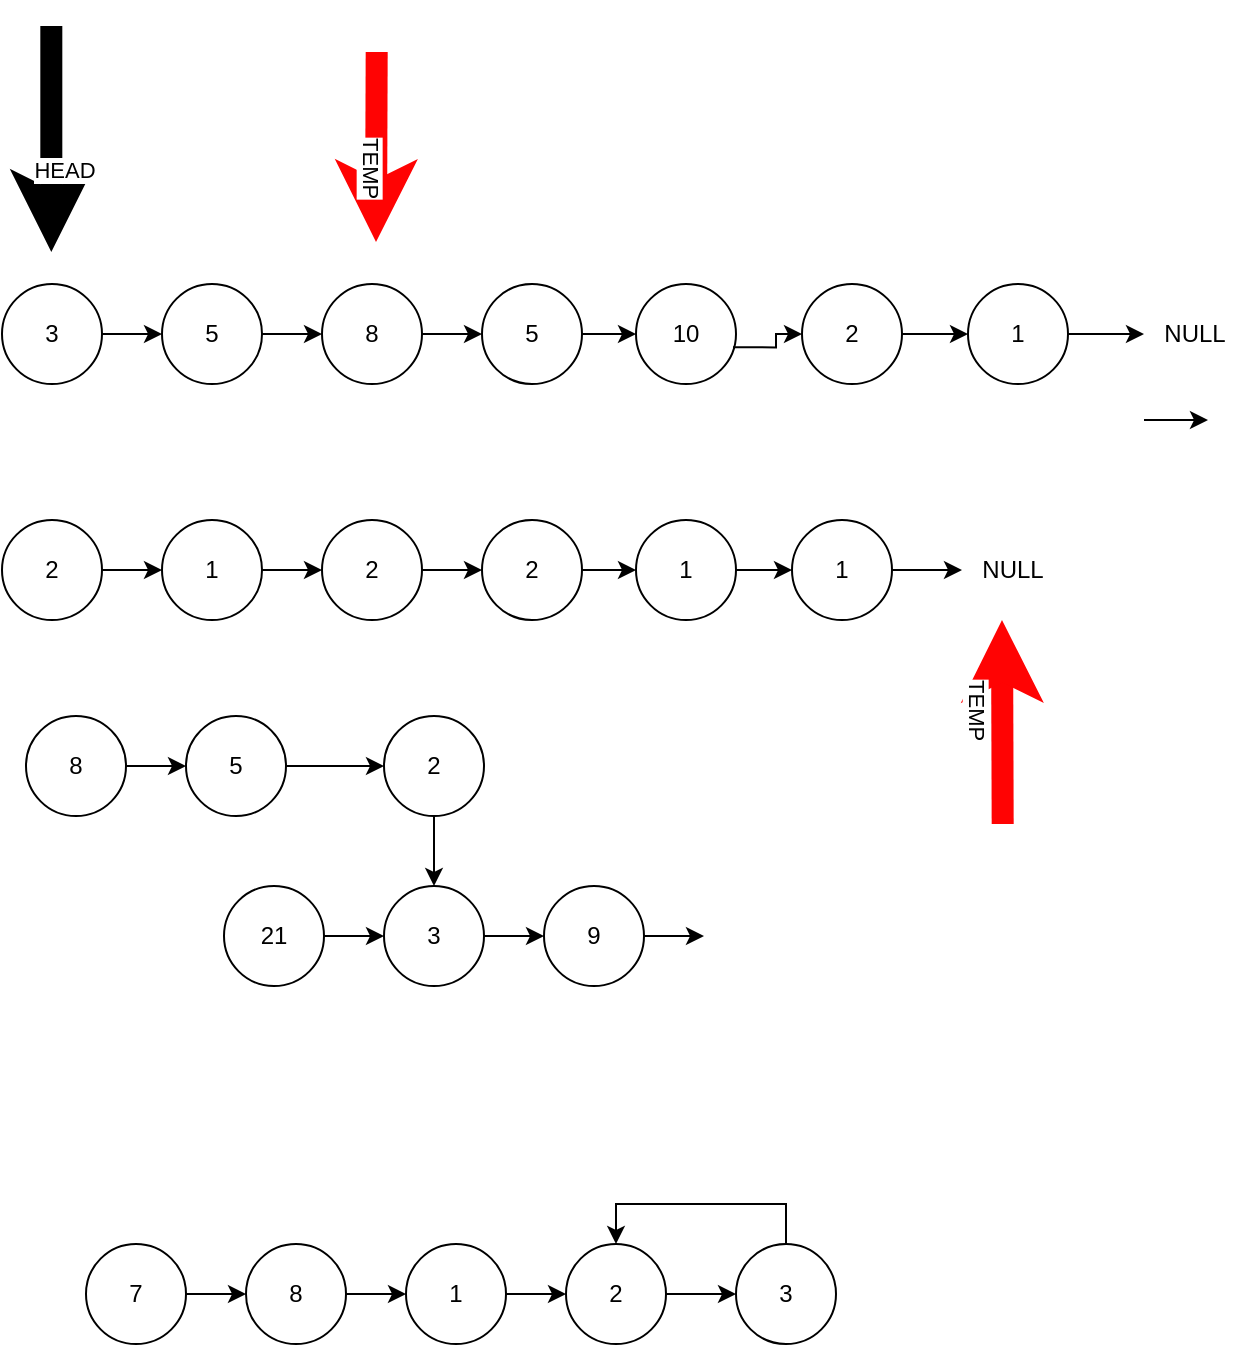 <mxfile version="13.7.9" type="device"><diagram id="JPSx7Y4_Qj-tPSwu2sH8" name="Page-1"><mxGraphModel dx="1012" dy="1154" grid="0" gridSize="10" guides="1" tooltips="1" connect="1" arrows="1" fold="1" page="1" pageScale="1" pageWidth="827" pageHeight="1169" math="0" shadow="0"><root><mxCell id="0"/><mxCell id="1" parent="0"/><mxCell id="sjVGZK_VOGGDVZyP9J_N-3" value="" style="edgeStyle=orthogonalEdgeStyle;rounded=0;orthogonalLoop=1;jettySize=auto;html=1;" parent="1" source="sjVGZK_VOGGDVZyP9J_N-1" target="sjVGZK_VOGGDVZyP9J_N-2" edge="1"><mxGeometry relative="1" as="geometry"/></mxCell><mxCell id="sjVGZK_VOGGDVZyP9J_N-1" value="3" style="ellipse;whiteSpace=wrap;html=1;aspect=fixed;" parent="1" vertex="1"><mxGeometry x="30" y="198" width="50" height="50" as="geometry"/></mxCell><mxCell id="sjVGZK_VOGGDVZyP9J_N-15" value="" style="edgeStyle=orthogonalEdgeStyle;rounded=0;orthogonalLoop=1;jettySize=auto;html=1;strokeWidth=1;" parent="1" source="sjVGZK_VOGGDVZyP9J_N-2" target="sjVGZK_VOGGDVZyP9J_N-4" edge="1"><mxGeometry relative="1" as="geometry"/></mxCell><mxCell id="sjVGZK_VOGGDVZyP9J_N-2" value="5" style="ellipse;whiteSpace=wrap;html=1;aspect=fixed;" parent="1" vertex="1"><mxGeometry x="110" y="198" width="50" height="50" as="geometry"/></mxCell><mxCell id="sjVGZK_VOGGDVZyP9J_N-19" value="" style="edgeStyle=orthogonalEdgeStyle;rounded=0;orthogonalLoop=1;jettySize=auto;html=1;strokeWidth=1;" parent="1" source="sjVGZK_VOGGDVZyP9J_N-4" target="sjVGZK_VOGGDVZyP9J_N-18" edge="1"><mxGeometry relative="1" as="geometry"/></mxCell><mxCell id="sjVGZK_VOGGDVZyP9J_N-4" value="8" style="ellipse;whiteSpace=wrap;html=1;aspect=fixed;" parent="1" vertex="1"><mxGeometry x="190" y="198" width="50" height="50" as="geometry"/></mxCell><mxCell id="sjVGZK_VOGGDVZyP9J_N-6" value="10" style="ellipse;whiteSpace=wrap;html=1;aspect=fixed;" parent="1" vertex="1"><mxGeometry x="347" y="198" width="50" height="50" as="geometry"/></mxCell><mxCell id="sjVGZK_VOGGDVZyP9J_N-8" value="" style="endArrow=classic;html=1;strokeWidth=11;" parent="1" edge="1"><mxGeometry width="50" height="50" relative="1" as="geometry"><mxPoint x="54.66" y="69" as="sourcePoint"/><mxPoint x="54.66" y="182" as="targetPoint"/></mxGeometry></mxCell><mxCell id="sjVGZK_VOGGDVZyP9J_N-25" value="HEAD" style="edgeLabel;html=1;align=center;verticalAlign=middle;resizable=0;points=[];" parent="sjVGZK_VOGGDVZyP9J_N-8" vertex="1" connectable="0"><mxGeometry x="0.327" y="3" relative="1" as="geometry"><mxPoint x="3.18" y="-3.72" as="offset"/></mxGeometry></mxCell><mxCell id="sjVGZK_VOGGDVZyP9J_N-11" value="NULL" style="text;html=1;align=center;verticalAlign=middle;resizable=0;points=[];autosize=1;" parent="1" vertex="1"><mxGeometry x="601" y="213" width="50" height="20" as="geometry"/></mxCell><mxCell id="sjVGZK_VOGGDVZyP9J_N-21" style="edgeStyle=orthogonalEdgeStyle;rounded=0;orthogonalLoop=1;jettySize=auto;html=1;entryX=0;entryY=0.5;entryDx=0;entryDy=0;strokeWidth=1;" parent="1" source="sjVGZK_VOGGDVZyP9J_N-18" target="sjVGZK_VOGGDVZyP9J_N-6" edge="1"><mxGeometry relative="1" as="geometry"/></mxCell><mxCell id="sjVGZK_VOGGDVZyP9J_N-18" value="5" style="ellipse;whiteSpace=wrap;html=1;aspect=fixed;" parent="1" vertex="1"><mxGeometry x="270" y="198" width="50" height="50" as="geometry"/></mxCell><mxCell id="sjVGZK_VOGGDVZyP9J_N-23" value="" style="endArrow=classic;html=1;strokeWidth=11;strokeColor=#FF0303;" parent="1" edge="1"><mxGeometry width="50" height="50" relative="1" as="geometry"><mxPoint x="217.34" y="82" as="sourcePoint"/><mxPoint x="217" y="177" as="targetPoint"/></mxGeometry></mxCell><mxCell id="sjVGZK_VOGGDVZyP9J_N-24" value="TEMP" style="edgeLabel;html=1;align=center;verticalAlign=middle;resizable=0;points=[];rotation=90;" parent="sjVGZK_VOGGDVZyP9J_N-23" vertex="1" connectable="0"><mxGeometry x="0.167" y="5" relative="1" as="geometry"><mxPoint x="-7.14" y="1.81" as="offset"/></mxGeometry></mxCell><mxCell id="QvCUmowXlzCv3Hoj8A3f-1" value="" style="edgeStyle=orthogonalEdgeStyle;rounded=0;orthogonalLoop=1;jettySize=auto;html=1;" edge="1" parent="1" source="QvCUmowXlzCv3Hoj8A3f-2" target="QvCUmowXlzCv3Hoj8A3f-4"><mxGeometry relative="1" as="geometry"/></mxCell><mxCell id="QvCUmowXlzCv3Hoj8A3f-2" value="2" style="ellipse;whiteSpace=wrap;html=1;aspect=fixed;" vertex="1" parent="1"><mxGeometry x="30" y="316" width="50" height="50" as="geometry"/></mxCell><mxCell id="QvCUmowXlzCv3Hoj8A3f-3" value="" style="edgeStyle=orthogonalEdgeStyle;rounded=0;orthogonalLoop=1;jettySize=auto;html=1;strokeWidth=1;" edge="1" parent="1" source="QvCUmowXlzCv3Hoj8A3f-4" target="QvCUmowXlzCv3Hoj8A3f-6"><mxGeometry relative="1" as="geometry"/></mxCell><mxCell id="QvCUmowXlzCv3Hoj8A3f-4" value="1" style="ellipse;whiteSpace=wrap;html=1;aspect=fixed;" vertex="1" parent="1"><mxGeometry x="110" y="316" width="50" height="50" as="geometry"/></mxCell><mxCell id="QvCUmowXlzCv3Hoj8A3f-5" value="" style="edgeStyle=orthogonalEdgeStyle;rounded=0;orthogonalLoop=1;jettySize=auto;html=1;strokeWidth=1;" edge="1" parent="1" source="QvCUmowXlzCv3Hoj8A3f-6" target="QvCUmowXlzCv3Hoj8A3f-13"><mxGeometry relative="1" as="geometry"/></mxCell><mxCell id="QvCUmowXlzCv3Hoj8A3f-6" value="2" style="ellipse;whiteSpace=wrap;html=1;aspect=fixed;" vertex="1" parent="1"><mxGeometry x="190" y="316" width="50" height="50" as="geometry"/></mxCell><mxCell id="QvCUmowXlzCv3Hoj8A3f-18" value="" style="edgeStyle=orthogonalEdgeStyle;rounded=0;orthogonalLoop=1;jettySize=auto;html=1;" edge="1" parent="1" source="QvCUmowXlzCv3Hoj8A3f-8" target="QvCUmowXlzCv3Hoj8A3f-17"><mxGeometry relative="1" as="geometry"/></mxCell><mxCell id="QvCUmowXlzCv3Hoj8A3f-8" value="1" style="ellipse;whiteSpace=wrap;html=1;aspect=fixed;" vertex="1" parent="1"><mxGeometry x="347" y="316" width="50" height="50" as="geometry"/></mxCell><mxCell id="QvCUmowXlzCv3Hoj8A3f-11" value="NULL" style="text;html=1;align=center;verticalAlign=middle;resizable=0;points=[];autosize=1;" vertex="1" parent="1"><mxGeometry x="510" y="331" width="50" height="20" as="geometry"/></mxCell><mxCell id="QvCUmowXlzCv3Hoj8A3f-12" style="edgeStyle=orthogonalEdgeStyle;rounded=0;orthogonalLoop=1;jettySize=auto;html=1;entryX=0;entryY=0.5;entryDx=0;entryDy=0;strokeWidth=1;" edge="1" parent="1" source="QvCUmowXlzCv3Hoj8A3f-13" target="QvCUmowXlzCv3Hoj8A3f-8"><mxGeometry relative="1" as="geometry"/></mxCell><mxCell id="QvCUmowXlzCv3Hoj8A3f-13" value="2" style="ellipse;whiteSpace=wrap;html=1;aspect=fixed;" vertex="1" parent="1"><mxGeometry x="270" y="316" width="50" height="50" as="geometry"/></mxCell><mxCell id="QvCUmowXlzCv3Hoj8A3f-15" value="" style="endArrow=classic;html=1;strokeWidth=11;strokeColor=#FF0303;" edge="1" parent="1"><mxGeometry width="50" height="50" relative="1" as="geometry"><mxPoint x="530.34" y="468" as="sourcePoint"/><mxPoint x="530" y="366.0" as="targetPoint"/></mxGeometry></mxCell><mxCell id="QvCUmowXlzCv3Hoj8A3f-16" value="TEMP" style="edgeLabel;html=1;align=center;verticalAlign=middle;resizable=0;points=[];rotation=90;" vertex="1" connectable="0" parent="QvCUmowXlzCv3Hoj8A3f-15"><mxGeometry x="0.167" y="5" relative="1" as="geometry"><mxPoint x="-7.14" y="1.81" as="offset"/></mxGeometry></mxCell><mxCell id="QvCUmowXlzCv3Hoj8A3f-19" value="" style="edgeStyle=orthogonalEdgeStyle;rounded=0;orthogonalLoop=1;jettySize=auto;html=1;" edge="1" parent="1" source="QvCUmowXlzCv3Hoj8A3f-17" target="QvCUmowXlzCv3Hoj8A3f-11"><mxGeometry relative="1" as="geometry"/></mxCell><mxCell id="QvCUmowXlzCv3Hoj8A3f-17" value="1" style="ellipse;whiteSpace=wrap;html=1;aspect=fixed;" vertex="1" parent="1"><mxGeometry x="425" y="316" width="50" height="50" as="geometry"/></mxCell><mxCell id="QvCUmowXlzCv3Hoj8A3f-20" value="" style="edgeStyle=orthogonalEdgeStyle;rounded=0;orthogonalLoop=1;jettySize=auto;html=1;exitX=0.97;exitY=0.633;exitDx=0;exitDy=0;exitPerimeter=0;" edge="1" parent="1" target="QvCUmowXlzCv3Hoj8A3f-22" source="sjVGZK_VOGGDVZyP9J_N-6"><mxGeometry relative="1" as="geometry"><mxPoint x="366.0" y="266.034" as="sourcePoint"/></mxGeometry></mxCell><mxCell id="QvCUmowXlzCv3Hoj8A3f-21" value="" style="edgeStyle=orthogonalEdgeStyle;rounded=0;orthogonalLoop=1;jettySize=auto;html=1;strokeWidth=1;" edge="1" parent="1" source="QvCUmowXlzCv3Hoj8A3f-22" target="QvCUmowXlzCv3Hoj8A3f-24"><mxGeometry relative="1" as="geometry"/></mxCell><mxCell id="QvCUmowXlzCv3Hoj8A3f-22" value="2" style="ellipse;whiteSpace=wrap;html=1;aspect=fixed;" vertex="1" parent="1"><mxGeometry x="430" y="198" width="50" height="50" as="geometry"/></mxCell><mxCell id="QvCUmowXlzCv3Hoj8A3f-23" value="" style="edgeStyle=orthogonalEdgeStyle;rounded=0;orthogonalLoop=1;jettySize=auto;html=1;strokeWidth=1;" edge="1" parent="1" source="QvCUmowXlzCv3Hoj8A3f-24" target="sjVGZK_VOGGDVZyP9J_N-11"><mxGeometry relative="1" as="geometry"><mxPoint x="576" y="241.0" as="targetPoint"/></mxGeometry></mxCell><mxCell id="QvCUmowXlzCv3Hoj8A3f-24" value="1" style="ellipse;whiteSpace=wrap;html=1;aspect=fixed;" vertex="1" parent="1"><mxGeometry x="513" y="198" width="50" height="50" as="geometry"/></mxCell><mxCell id="QvCUmowXlzCv3Hoj8A3f-26" style="edgeStyle=orthogonalEdgeStyle;rounded=0;orthogonalLoop=1;jettySize=auto;html=1;entryX=0;entryY=0.5;entryDx=0;entryDy=0;strokeWidth=1;" edge="1" parent="1"><mxGeometry relative="1" as="geometry"><mxPoint x="601" y="266.0" as="sourcePoint"/><mxPoint x="633.0" y="266.0" as="targetPoint"/></mxGeometry></mxCell><mxCell id="QvCUmowXlzCv3Hoj8A3f-39" style="edgeStyle=orthogonalEdgeStyle;rounded=0;orthogonalLoop=1;jettySize=auto;html=1;" edge="1" parent="1" source="QvCUmowXlzCv3Hoj8A3f-29" target="QvCUmowXlzCv3Hoj8A3f-31"><mxGeometry relative="1" as="geometry"/></mxCell><mxCell id="QvCUmowXlzCv3Hoj8A3f-29" value="5" style="ellipse;whiteSpace=wrap;html=1;aspect=fixed;" vertex="1" parent="1"><mxGeometry x="122" y="414" width="50" height="50" as="geometry"/></mxCell><mxCell id="QvCUmowXlzCv3Hoj8A3f-30" value="" style="edgeStyle=orthogonalEdgeStyle;rounded=0;orthogonalLoop=1;jettySize=auto;html=1;strokeWidth=1;entryX=0.5;entryY=0;entryDx=0;entryDy=0;" edge="1" source="QvCUmowXlzCv3Hoj8A3f-31" target="QvCUmowXlzCv3Hoj8A3f-37" parent="1"><mxGeometry relative="1" as="geometry"><mxPoint x="344" y="439" as="targetPoint"/></mxGeometry></mxCell><mxCell id="QvCUmowXlzCv3Hoj8A3f-31" value="2" style="ellipse;whiteSpace=wrap;html=1;aspect=fixed;" vertex="1" parent="1"><mxGeometry x="221" y="414" width="50" height="50" as="geometry"/></mxCell><mxCell id="QvCUmowXlzCv3Hoj8A3f-32" value="9" style="ellipse;whiteSpace=wrap;html=1;aspect=fixed;" vertex="1" parent="1"><mxGeometry x="301" y="499" width="50" height="50" as="geometry"/></mxCell><mxCell id="QvCUmowXlzCv3Hoj8A3f-33" value="" style="edgeStyle=orthogonalEdgeStyle;rounded=0;orthogonalLoop=1;jettySize=auto;html=1;strokeWidth=1;" edge="1" source="QvCUmowXlzCv3Hoj8A3f-32" parent="1"><mxGeometry relative="1" as="geometry"><mxPoint x="381.0" y="524" as="targetPoint"/></mxGeometry></mxCell><mxCell id="QvCUmowXlzCv3Hoj8A3f-34" value="" style="edgeStyle=orthogonalEdgeStyle;rounded=0;orthogonalLoop=1;jettySize=auto;html=1;" edge="1" source="QvCUmowXlzCv3Hoj8A3f-35" target="QvCUmowXlzCv3Hoj8A3f-37" parent="1"><mxGeometry relative="1" as="geometry"/></mxCell><mxCell id="QvCUmowXlzCv3Hoj8A3f-35" value="21" style="ellipse;whiteSpace=wrap;html=1;aspect=fixed;" vertex="1" parent="1"><mxGeometry x="141" y="499" width="50" height="50" as="geometry"/></mxCell><mxCell id="QvCUmowXlzCv3Hoj8A3f-36" value="" style="edgeStyle=orthogonalEdgeStyle;rounded=0;orthogonalLoop=1;jettySize=auto;html=1;strokeWidth=1;" edge="1" source="QvCUmowXlzCv3Hoj8A3f-37" parent="1"><mxGeometry relative="1" as="geometry"><mxPoint x="301.0" y="524" as="targetPoint"/></mxGeometry></mxCell><mxCell id="QvCUmowXlzCv3Hoj8A3f-37" value="3" style="ellipse;whiteSpace=wrap;html=1;aspect=fixed;" vertex="1" parent="1"><mxGeometry x="221" y="499" width="50" height="50" as="geometry"/></mxCell><mxCell id="QvCUmowXlzCv3Hoj8A3f-42" style="edgeStyle=orthogonalEdgeStyle;rounded=0;orthogonalLoop=1;jettySize=auto;html=1;" edge="1" parent="1" source="QvCUmowXlzCv3Hoj8A3f-41" target="QvCUmowXlzCv3Hoj8A3f-29"><mxGeometry relative="1" as="geometry"/></mxCell><mxCell id="QvCUmowXlzCv3Hoj8A3f-41" value="8" style="ellipse;whiteSpace=wrap;html=1;aspect=fixed;" vertex="1" parent="1"><mxGeometry x="42" y="414" width="50" height="50" as="geometry"/></mxCell><mxCell id="QvCUmowXlzCv3Hoj8A3f-43" value="" style="edgeStyle=orthogonalEdgeStyle;rounded=0;orthogonalLoop=1;jettySize=auto;html=1;" edge="1" parent="1" source="QvCUmowXlzCv3Hoj8A3f-44" target="QvCUmowXlzCv3Hoj8A3f-46"><mxGeometry relative="1" as="geometry"/></mxCell><mxCell id="QvCUmowXlzCv3Hoj8A3f-44" value="1" style="ellipse;whiteSpace=wrap;html=1;aspect=fixed;" vertex="1" parent="1"><mxGeometry x="232" y="678" width="50" height="50" as="geometry"/></mxCell><mxCell id="QvCUmowXlzCv3Hoj8A3f-45" value="" style="edgeStyle=orthogonalEdgeStyle;rounded=0;orthogonalLoop=1;jettySize=auto;html=1;strokeWidth=1;entryX=0;entryY=0.5;entryDx=0;entryDy=0;" edge="1" parent="1" source="QvCUmowXlzCv3Hoj8A3f-46" target="QvCUmowXlzCv3Hoj8A3f-57"><mxGeometry relative="1" as="geometry"><mxPoint x="400" y="703" as="targetPoint"/></mxGeometry></mxCell><mxCell id="QvCUmowXlzCv3Hoj8A3f-46" value="2" style="ellipse;whiteSpace=wrap;html=1;aspect=fixed;" vertex="1" parent="1"><mxGeometry x="312" y="678" width="50" height="50" as="geometry"/></mxCell><mxCell id="QvCUmowXlzCv3Hoj8A3f-53" value="" style="edgeStyle=orthogonalEdgeStyle;rounded=0;orthogonalLoop=1;jettySize=auto;html=1;" edge="1" parent="1" source="QvCUmowXlzCv3Hoj8A3f-54" target="QvCUmowXlzCv3Hoj8A3f-56"><mxGeometry relative="1" as="geometry"/></mxCell><mxCell id="QvCUmowXlzCv3Hoj8A3f-54" value="7" style="ellipse;whiteSpace=wrap;html=1;aspect=fixed;" vertex="1" parent="1"><mxGeometry x="72" y="678" width="50" height="50" as="geometry"/></mxCell><mxCell id="QvCUmowXlzCv3Hoj8A3f-55" value="" style="edgeStyle=orthogonalEdgeStyle;rounded=0;orthogonalLoop=1;jettySize=auto;html=1;strokeWidth=1;" edge="1" parent="1" source="QvCUmowXlzCv3Hoj8A3f-56"><mxGeometry relative="1" as="geometry"><mxPoint x="232" y="703.0" as="targetPoint"/></mxGeometry></mxCell><mxCell id="QvCUmowXlzCv3Hoj8A3f-56" value="8" style="ellipse;whiteSpace=wrap;html=1;aspect=fixed;" vertex="1" parent="1"><mxGeometry x="152" y="678" width="50" height="50" as="geometry"/></mxCell><mxCell id="QvCUmowXlzCv3Hoj8A3f-58" style="edgeStyle=orthogonalEdgeStyle;rounded=0;orthogonalLoop=1;jettySize=auto;html=1;entryX=0.5;entryY=0;entryDx=0;entryDy=0;" edge="1" parent="1" source="QvCUmowXlzCv3Hoj8A3f-57" target="QvCUmowXlzCv3Hoj8A3f-46"><mxGeometry relative="1" as="geometry"><Array as="points"><mxPoint x="422" y="703"/><mxPoint x="422" y="658"/><mxPoint x="337" y="658"/></Array></mxGeometry></mxCell><mxCell id="QvCUmowXlzCv3Hoj8A3f-57" value="3" style="ellipse;whiteSpace=wrap;html=1;aspect=fixed;" vertex="1" parent="1"><mxGeometry x="397" y="678" width="50" height="50" as="geometry"/></mxCell></root></mxGraphModel></diagram></mxfile>